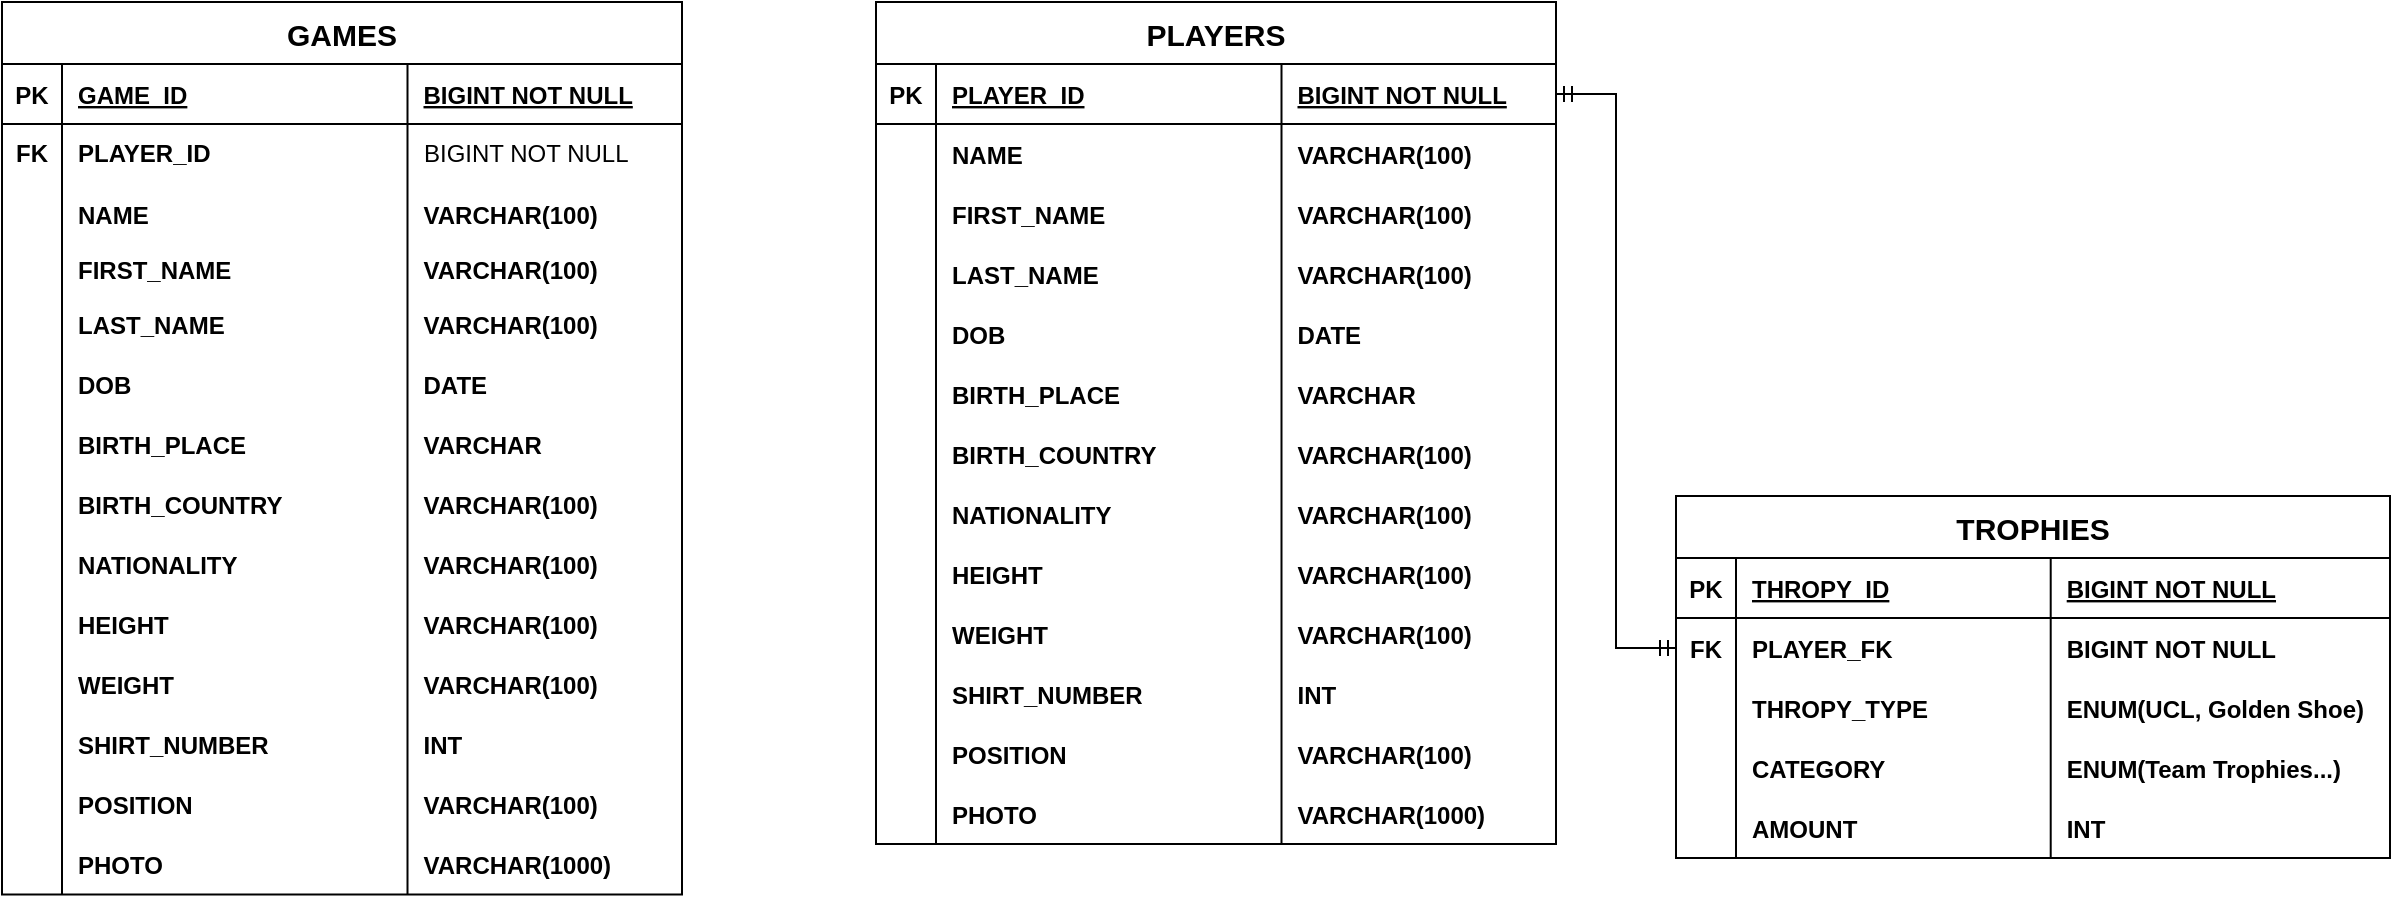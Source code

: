 <mxfile version="26.0.11">
  <diagram id="R2lEEEUBdFMjLlhIrx00" name="Page-1">
    <mxGraphModel dx="2300" dy="746" grid="0" gridSize="10" guides="1" tooltips="1" connect="1" arrows="1" fold="1" page="0" pageScale="1" pageWidth="850" pageHeight="1100" math="0" shadow="0" extFonts="Permanent Marker^https://fonts.googleapis.com/css?family=Permanent+Marker">
      <root>
        <mxCell id="0" />
        <mxCell id="1" parent="0" />
        <mxCell id="2I2bUdlYdio-tkIrYYzk-14" value="PLAYERS" style="shape=table;startSize=31;container=1;collapsible=1;childLayout=tableLayout;fixedRows=1;rowLines=0;fontStyle=1;align=center;resizeLast=1;fontSize=15;" parent="1" vertex="1">
          <mxGeometry x="-19" y="16" width="340" height="421" as="geometry" />
        </mxCell>
        <mxCell id="2I2bUdlYdio-tkIrYYzk-15" value="" style="shape=partialRectangle;collapsible=0;dropTarget=0;pointerEvents=0;fillColor=none;points=[[0,0.5],[1,0.5]];portConstraint=eastwest;top=0;left=0;right=0;bottom=1;" parent="2I2bUdlYdio-tkIrYYzk-14" vertex="1">
          <mxGeometry y="31" width="340" height="30" as="geometry" />
        </mxCell>
        <mxCell id="2I2bUdlYdio-tkIrYYzk-16" value="PK" style="shape=partialRectangle;overflow=hidden;connectable=0;fillColor=none;top=0;left=0;bottom=0;right=0;fontStyle=1;" parent="2I2bUdlYdio-tkIrYYzk-15" vertex="1">
          <mxGeometry width="30" height="30" as="geometry">
            <mxRectangle width="30" height="30" as="alternateBounds" />
          </mxGeometry>
        </mxCell>
        <mxCell id="2I2bUdlYdio-tkIrYYzk-17" value="PLAYER_ID" style="shape=partialRectangle;overflow=hidden;connectable=0;fillColor=none;top=0;left=0;bottom=0;right=0;align=left;spacingLeft=6;fontStyle=5;" parent="2I2bUdlYdio-tkIrYYzk-15" vertex="1">
          <mxGeometry x="30" width="172.75" height="30" as="geometry">
            <mxRectangle width="172.75" height="30" as="alternateBounds" />
          </mxGeometry>
        </mxCell>
        <mxCell id="2I2bUdlYdio-tkIrYYzk-18" value="BIGINT NOT NULL" style="shape=partialRectangle;overflow=hidden;connectable=0;fillColor=none;top=0;left=0;bottom=0;right=0;align=left;spacingLeft=6;fontStyle=5;" parent="2I2bUdlYdio-tkIrYYzk-15" vertex="1">
          <mxGeometry x="202.75" width="137.25" height="30" as="geometry">
            <mxRectangle width="137.25" height="30" as="alternateBounds" />
          </mxGeometry>
        </mxCell>
        <mxCell id="2I2bUdlYdio-tkIrYYzk-19" value="" style="shape=partialRectangle;collapsible=0;dropTarget=0;pointerEvents=0;fillColor=none;points=[[0,0.5],[1,0.5]];portConstraint=eastwest;top=0;left=0;right=0;bottom=0;" parent="2I2bUdlYdio-tkIrYYzk-14" vertex="1">
          <mxGeometry y="61" width="340" height="30" as="geometry" />
        </mxCell>
        <mxCell id="2I2bUdlYdio-tkIrYYzk-20" value="" style="shape=partialRectangle;overflow=hidden;connectable=0;fillColor=none;top=0;left=0;bottom=0;right=0;" parent="2I2bUdlYdio-tkIrYYzk-19" vertex="1">
          <mxGeometry width="30" height="30" as="geometry">
            <mxRectangle width="30" height="30" as="alternateBounds" />
          </mxGeometry>
        </mxCell>
        <mxCell id="2I2bUdlYdio-tkIrYYzk-21" value="NAME" style="shape=partialRectangle;overflow=hidden;connectable=0;fillColor=none;top=0;left=0;bottom=0;right=0;align=left;spacingLeft=6;fontStyle=1" parent="2I2bUdlYdio-tkIrYYzk-19" vertex="1">
          <mxGeometry x="30" width="172.75" height="30" as="geometry">
            <mxRectangle width="172.75" height="30" as="alternateBounds" />
          </mxGeometry>
        </mxCell>
        <mxCell id="2I2bUdlYdio-tkIrYYzk-22" value="VARCHAR(100)" style="shape=partialRectangle;overflow=hidden;connectable=0;fillColor=none;top=0;left=0;bottom=0;right=0;align=left;spacingLeft=6;fontStyle=1" parent="2I2bUdlYdio-tkIrYYzk-19" vertex="1">
          <mxGeometry x="202.75" width="137.25" height="30" as="geometry">
            <mxRectangle width="137.25" height="30" as="alternateBounds" />
          </mxGeometry>
        </mxCell>
        <mxCell id="2I2bUdlYdio-tkIrYYzk-23" value="" style="shape=partialRectangle;collapsible=0;dropTarget=0;pointerEvents=0;fillColor=none;points=[[0,0.5],[1,0.5]];portConstraint=eastwest;top=0;left=0;right=0;bottom=0;" parent="2I2bUdlYdio-tkIrYYzk-14" vertex="1">
          <mxGeometry y="91" width="340" height="30" as="geometry" />
        </mxCell>
        <mxCell id="2I2bUdlYdio-tkIrYYzk-24" value="" style="shape=partialRectangle;overflow=hidden;connectable=0;fillColor=none;top=0;left=0;bottom=0;right=0;" parent="2I2bUdlYdio-tkIrYYzk-23" vertex="1">
          <mxGeometry width="30" height="30" as="geometry">
            <mxRectangle width="30" height="30" as="alternateBounds" />
          </mxGeometry>
        </mxCell>
        <mxCell id="2I2bUdlYdio-tkIrYYzk-25" value="FIRST_NAME" style="shape=partialRectangle;overflow=hidden;connectable=0;fillColor=none;top=0;left=0;bottom=0;right=0;align=left;spacingLeft=6;fontStyle=1" parent="2I2bUdlYdio-tkIrYYzk-23" vertex="1">
          <mxGeometry x="30" width="172.75" height="30" as="geometry">
            <mxRectangle width="172.75" height="30" as="alternateBounds" />
          </mxGeometry>
        </mxCell>
        <mxCell id="2I2bUdlYdio-tkIrYYzk-26" value="VARCHAR(100)" style="shape=partialRectangle;overflow=hidden;connectable=0;fillColor=none;top=0;left=0;bottom=0;right=0;align=left;spacingLeft=6;fontStyle=1" parent="2I2bUdlYdio-tkIrYYzk-23" vertex="1">
          <mxGeometry x="202.75" width="137.25" height="30" as="geometry">
            <mxRectangle width="137.25" height="30" as="alternateBounds" />
          </mxGeometry>
        </mxCell>
        <mxCell id="2I2bUdlYdio-tkIrYYzk-27" style="shape=partialRectangle;collapsible=0;dropTarget=0;pointerEvents=0;fillColor=none;points=[[0,0.5],[1,0.5]];portConstraint=eastwest;top=0;left=0;right=0;bottom=0;" parent="2I2bUdlYdio-tkIrYYzk-14" vertex="1">
          <mxGeometry y="121" width="340" height="30" as="geometry" />
        </mxCell>
        <mxCell id="2I2bUdlYdio-tkIrYYzk-28" style="shape=partialRectangle;overflow=hidden;connectable=0;fillColor=none;top=0;left=0;bottom=0;right=0;" parent="2I2bUdlYdio-tkIrYYzk-27" vertex="1">
          <mxGeometry width="30" height="30" as="geometry">
            <mxRectangle width="30" height="30" as="alternateBounds" />
          </mxGeometry>
        </mxCell>
        <mxCell id="2I2bUdlYdio-tkIrYYzk-29" value="LAST_NAME" style="shape=partialRectangle;overflow=hidden;connectable=0;fillColor=none;top=0;left=0;bottom=0;right=0;align=left;spacingLeft=6;fontStyle=1" parent="2I2bUdlYdio-tkIrYYzk-27" vertex="1">
          <mxGeometry x="30" width="172.75" height="30" as="geometry">
            <mxRectangle width="172.75" height="30" as="alternateBounds" />
          </mxGeometry>
        </mxCell>
        <mxCell id="2I2bUdlYdio-tkIrYYzk-30" value="VARCHAR(100)" style="shape=partialRectangle;overflow=hidden;connectable=0;fillColor=none;top=0;left=0;bottom=0;right=0;align=left;spacingLeft=6;fontStyle=1" parent="2I2bUdlYdio-tkIrYYzk-27" vertex="1">
          <mxGeometry x="202.75" width="137.25" height="30" as="geometry">
            <mxRectangle width="137.25" height="30" as="alternateBounds" />
          </mxGeometry>
        </mxCell>
        <mxCell id="2I2bUdlYdio-tkIrYYzk-31" style="shape=partialRectangle;collapsible=0;dropTarget=0;pointerEvents=0;fillColor=none;points=[[0,0.5],[1,0.5]];portConstraint=eastwest;top=0;left=0;right=0;bottom=0;" parent="2I2bUdlYdio-tkIrYYzk-14" vertex="1">
          <mxGeometry y="151" width="340" height="30" as="geometry" />
        </mxCell>
        <mxCell id="2I2bUdlYdio-tkIrYYzk-32" style="shape=partialRectangle;overflow=hidden;connectable=0;fillColor=none;top=0;left=0;bottom=0;right=0;" parent="2I2bUdlYdio-tkIrYYzk-31" vertex="1">
          <mxGeometry width="30" height="30" as="geometry">
            <mxRectangle width="30" height="30" as="alternateBounds" />
          </mxGeometry>
        </mxCell>
        <mxCell id="2I2bUdlYdio-tkIrYYzk-33" value="DOB" style="shape=partialRectangle;overflow=hidden;connectable=0;fillColor=none;top=0;left=0;bottom=0;right=0;align=left;spacingLeft=6;fontStyle=1" parent="2I2bUdlYdio-tkIrYYzk-31" vertex="1">
          <mxGeometry x="30" width="172.75" height="30" as="geometry">
            <mxRectangle width="172.75" height="30" as="alternateBounds" />
          </mxGeometry>
        </mxCell>
        <mxCell id="2I2bUdlYdio-tkIrYYzk-34" value="DATE" style="shape=partialRectangle;overflow=hidden;connectable=0;fillColor=none;top=0;left=0;bottom=0;right=0;align=left;spacingLeft=6;fontStyle=1" parent="2I2bUdlYdio-tkIrYYzk-31" vertex="1">
          <mxGeometry x="202.75" width="137.25" height="30" as="geometry">
            <mxRectangle width="137.25" height="30" as="alternateBounds" />
          </mxGeometry>
        </mxCell>
        <mxCell id="2I2bUdlYdio-tkIrYYzk-35" style="shape=partialRectangle;collapsible=0;dropTarget=0;pointerEvents=0;fillColor=none;points=[[0,0.5],[1,0.5]];portConstraint=eastwest;top=0;left=0;right=0;bottom=0;" parent="2I2bUdlYdio-tkIrYYzk-14" vertex="1">
          <mxGeometry y="181" width="340" height="30" as="geometry" />
        </mxCell>
        <mxCell id="2I2bUdlYdio-tkIrYYzk-36" style="shape=partialRectangle;overflow=hidden;connectable=0;fillColor=none;top=0;left=0;bottom=0;right=0;" parent="2I2bUdlYdio-tkIrYYzk-35" vertex="1">
          <mxGeometry width="30" height="30" as="geometry">
            <mxRectangle width="30" height="30" as="alternateBounds" />
          </mxGeometry>
        </mxCell>
        <mxCell id="2I2bUdlYdio-tkIrYYzk-37" value="BIRTH_PLACE" style="shape=partialRectangle;overflow=hidden;connectable=0;fillColor=none;top=0;left=0;bottom=0;right=0;align=left;spacingLeft=6;fontStyle=1" parent="2I2bUdlYdio-tkIrYYzk-35" vertex="1">
          <mxGeometry x="30" width="172.75" height="30" as="geometry">
            <mxRectangle width="172.75" height="30" as="alternateBounds" />
          </mxGeometry>
        </mxCell>
        <mxCell id="2I2bUdlYdio-tkIrYYzk-38" value="VARCHAR" style="shape=partialRectangle;overflow=hidden;connectable=0;fillColor=none;top=0;left=0;bottom=0;right=0;align=left;spacingLeft=6;fontStyle=1" parent="2I2bUdlYdio-tkIrYYzk-35" vertex="1">
          <mxGeometry x="202.75" width="137.25" height="30" as="geometry">
            <mxRectangle width="137.25" height="30" as="alternateBounds" />
          </mxGeometry>
        </mxCell>
        <mxCell id="2I2bUdlYdio-tkIrYYzk-39" style="shape=partialRectangle;collapsible=0;dropTarget=0;pointerEvents=0;fillColor=none;points=[[0,0.5],[1,0.5]];portConstraint=eastwest;top=0;left=0;right=0;bottom=0;" parent="2I2bUdlYdio-tkIrYYzk-14" vertex="1">
          <mxGeometry y="211" width="340" height="30" as="geometry" />
        </mxCell>
        <mxCell id="2I2bUdlYdio-tkIrYYzk-40" style="shape=partialRectangle;overflow=hidden;connectable=0;fillColor=none;top=0;left=0;bottom=0;right=0;" parent="2I2bUdlYdio-tkIrYYzk-39" vertex="1">
          <mxGeometry width="30" height="30" as="geometry">
            <mxRectangle width="30" height="30" as="alternateBounds" />
          </mxGeometry>
        </mxCell>
        <mxCell id="2I2bUdlYdio-tkIrYYzk-41" value="BIRTH_COUNTRY" style="shape=partialRectangle;overflow=hidden;connectable=0;fillColor=none;top=0;left=0;bottom=0;right=0;align=left;spacingLeft=6;fontStyle=1" parent="2I2bUdlYdio-tkIrYYzk-39" vertex="1">
          <mxGeometry x="30" width="172.75" height="30" as="geometry">
            <mxRectangle width="172.75" height="30" as="alternateBounds" />
          </mxGeometry>
        </mxCell>
        <mxCell id="2I2bUdlYdio-tkIrYYzk-42" value="VARCHAR(100)" style="shape=partialRectangle;overflow=hidden;connectable=0;fillColor=none;top=0;left=0;bottom=0;right=0;align=left;spacingLeft=6;fontStyle=1" parent="2I2bUdlYdio-tkIrYYzk-39" vertex="1">
          <mxGeometry x="202.75" width="137.25" height="30" as="geometry">
            <mxRectangle width="137.25" height="30" as="alternateBounds" />
          </mxGeometry>
        </mxCell>
        <mxCell id="2I2bUdlYdio-tkIrYYzk-43" style="shape=partialRectangle;collapsible=0;dropTarget=0;pointerEvents=0;fillColor=none;points=[[0,0.5],[1,0.5]];portConstraint=eastwest;top=0;left=0;right=0;bottom=0;" parent="2I2bUdlYdio-tkIrYYzk-14" vertex="1">
          <mxGeometry y="241" width="340" height="30" as="geometry" />
        </mxCell>
        <mxCell id="2I2bUdlYdio-tkIrYYzk-44" style="shape=partialRectangle;overflow=hidden;connectable=0;fillColor=none;top=0;left=0;bottom=0;right=0;" parent="2I2bUdlYdio-tkIrYYzk-43" vertex="1">
          <mxGeometry width="30" height="30" as="geometry">
            <mxRectangle width="30" height="30" as="alternateBounds" />
          </mxGeometry>
        </mxCell>
        <mxCell id="2I2bUdlYdio-tkIrYYzk-45" value="NATIONALITY" style="shape=partialRectangle;overflow=hidden;connectable=0;fillColor=none;top=0;left=0;bottom=0;right=0;align=left;spacingLeft=6;fontStyle=1" parent="2I2bUdlYdio-tkIrYYzk-43" vertex="1">
          <mxGeometry x="30" width="172.75" height="30" as="geometry">
            <mxRectangle width="172.75" height="30" as="alternateBounds" />
          </mxGeometry>
        </mxCell>
        <mxCell id="2I2bUdlYdio-tkIrYYzk-46" value="VARCHAR(100)" style="shape=partialRectangle;overflow=hidden;connectable=0;fillColor=none;top=0;left=0;bottom=0;right=0;align=left;spacingLeft=6;fontStyle=1" parent="2I2bUdlYdio-tkIrYYzk-43" vertex="1">
          <mxGeometry x="202.75" width="137.25" height="30" as="geometry">
            <mxRectangle width="137.25" height="30" as="alternateBounds" />
          </mxGeometry>
        </mxCell>
        <mxCell id="2I2bUdlYdio-tkIrYYzk-88" value="" style="shape=tableRow;horizontal=0;startSize=0;swimlaneHead=0;swimlaneBody=0;fillColor=none;collapsible=0;dropTarget=0;points=[[0,0.5],[1,0.5]];portConstraint=eastwest;top=0;left=0;right=0;bottom=0;" parent="2I2bUdlYdio-tkIrYYzk-14" vertex="1">
          <mxGeometry y="271" width="340" height="30" as="geometry" />
        </mxCell>
        <mxCell id="2I2bUdlYdio-tkIrYYzk-89" value="" style="shape=partialRectangle;connectable=0;fillColor=none;top=0;left=0;bottom=0;right=0;editable=1;overflow=hidden;" parent="2I2bUdlYdio-tkIrYYzk-88" vertex="1">
          <mxGeometry width="30" height="30" as="geometry">
            <mxRectangle width="30" height="30" as="alternateBounds" />
          </mxGeometry>
        </mxCell>
        <mxCell id="2I2bUdlYdio-tkIrYYzk-90" value="HEIGHT" style="shape=partialRectangle;connectable=0;fillColor=none;top=0;left=0;bottom=0;right=0;align=left;spacingLeft=6;overflow=hidden;fontStyle=1" parent="2I2bUdlYdio-tkIrYYzk-88" vertex="1">
          <mxGeometry x="30" width="172.75" height="30" as="geometry">
            <mxRectangle width="172.75" height="30" as="alternateBounds" />
          </mxGeometry>
        </mxCell>
        <mxCell id="2I2bUdlYdio-tkIrYYzk-91" value="VARCHAR(100)" style="shape=partialRectangle;connectable=0;fillColor=none;top=0;left=0;bottom=0;right=0;align=left;spacingLeft=6;overflow=hidden;fontStyle=1" parent="2I2bUdlYdio-tkIrYYzk-88" vertex="1">
          <mxGeometry x="202.75" width="137.25" height="30" as="geometry">
            <mxRectangle width="137.25" height="30" as="alternateBounds" />
          </mxGeometry>
        </mxCell>
        <mxCell id="2I2bUdlYdio-tkIrYYzk-100" value="" style="shape=tableRow;horizontal=0;startSize=0;swimlaneHead=0;swimlaneBody=0;fillColor=none;collapsible=0;dropTarget=0;points=[[0,0.5],[1,0.5]];portConstraint=eastwest;top=0;left=0;right=0;bottom=0;" parent="2I2bUdlYdio-tkIrYYzk-14" vertex="1">
          <mxGeometry y="301" width="340" height="30" as="geometry" />
        </mxCell>
        <mxCell id="2I2bUdlYdio-tkIrYYzk-101" value="" style="shape=partialRectangle;connectable=0;fillColor=none;top=0;left=0;bottom=0;right=0;editable=1;overflow=hidden;" parent="2I2bUdlYdio-tkIrYYzk-100" vertex="1">
          <mxGeometry width="30" height="30" as="geometry">
            <mxRectangle width="30" height="30" as="alternateBounds" />
          </mxGeometry>
        </mxCell>
        <mxCell id="2I2bUdlYdio-tkIrYYzk-102" value="WEIGHT" style="shape=partialRectangle;connectable=0;fillColor=none;top=0;left=0;bottom=0;right=0;align=left;spacingLeft=6;overflow=hidden;fontStyle=1" parent="2I2bUdlYdio-tkIrYYzk-100" vertex="1">
          <mxGeometry x="30" width="172.75" height="30" as="geometry">
            <mxRectangle width="172.75" height="30" as="alternateBounds" />
          </mxGeometry>
        </mxCell>
        <mxCell id="2I2bUdlYdio-tkIrYYzk-103" value="VARCHAR(100)" style="shape=partialRectangle;connectable=0;fillColor=none;top=0;left=0;bottom=0;right=0;align=left;spacingLeft=6;overflow=hidden;fontStyle=1" parent="2I2bUdlYdio-tkIrYYzk-100" vertex="1">
          <mxGeometry x="202.75" width="137.25" height="30" as="geometry">
            <mxRectangle width="137.25" height="30" as="alternateBounds" />
          </mxGeometry>
        </mxCell>
        <mxCell id="2I2bUdlYdio-tkIrYYzk-96" value="" style="shape=tableRow;horizontal=0;startSize=0;swimlaneHead=0;swimlaneBody=0;fillColor=none;collapsible=0;dropTarget=0;points=[[0,0.5],[1,0.5]];portConstraint=eastwest;top=0;left=0;right=0;bottom=0;" parent="2I2bUdlYdio-tkIrYYzk-14" vertex="1">
          <mxGeometry y="331" width="340" height="30" as="geometry" />
        </mxCell>
        <mxCell id="2I2bUdlYdio-tkIrYYzk-97" value="" style="shape=partialRectangle;connectable=0;fillColor=none;top=0;left=0;bottom=0;right=0;editable=1;overflow=hidden;" parent="2I2bUdlYdio-tkIrYYzk-96" vertex="1">
          <mxGeometry width="30" height="30" as="geometry">
            <mxRectangle width="30" height="30" as="alternateBounds" />
          </mxGeometry>
        </mxCell>
        <mxCell id="2I2bUdlYdio-tkIrYYzk-98" value="SHIRT_NUMBER" style="shape=partialRectangle;connectable=0;fillColor=none;top=0;left=0;bottom=0;right=0;align=left;spacingLeft=6;overflow=hidden;fontStyle=1" parent="2I2bUdlYdio-tkIrYYzk-96" vertex="1">
          <mxGeometry x="30" width="172.75" height="30" as="geometry">
            <mxRectangle width="172.75" height="30" as="alternateBounds" />
          </mxGeometry>
        </mxCell>
        <mxCell id="2I2bUdlYdio-tkIrYYzk-99" value="INT" style="shape=partialRectangle;connectable=0;fillColor=none;top=0;left=0;bottom=0;right=0;align=left;spacingLeft=6;overflow=hidden;fontStyle=1" parent="2I2bUdlYdio-tkIrYYzk-96" vertex="1">
          <mxGeometry x="202.75" width="137.25" height="30" as="geometry">
            <mxRectangle width="137.25" height="30" as="alternateBounds" />
          </mxGeometry>
        </mxCell>
        <mxCell id="2I2bUdlYdio-tkIrYYzk-104" value="" style="shape=tableRow;horizontal=0;startSize=0;swimlaneHead=0;swimlaneBody=0;fillColor=none;collapsible=0;dropTarget=0;points=[[0,0.5],[1,0.5]];portConstraint=eastwest;top=0;left=0;right=0;bottom=0;" parent="2I2bUdlYdio-tkIrYYzk-14" vertex="1">
          <mxGeometry y="361" width="340" height="30" as="geometry" />
        </mxCell>
        <mxCell id="2I2bUdlYdio-tkIrYYzk-105" value="" style="shape=partialRectangle;connectable=0;fillColor=none;top=0;left=0;bottom=0;right=0;editable=1;overflow=hidden;" parent="2I2bUdlYdio-tkIrYYzk-104" vertex="1">
          <mxGeometry width="30" height="30" as="geometry">
            <mxRectangle width="30" height="30" as="alternateBounds" />
          </mxGeometry>
        </mxCell>
        <mxCell id="2I2bUdlYdio-tkIrYYzk-106" value="POSITION" style="shape=partialRectangle;connectable=0;fillColor=none;top=0;left=0;bottom=0;right=0;align=left;spacingLeft=6;overflow=hidden;fontStyle=1" parent="2I2bUdlYdio-tkIrYYzk-104" vertex="1">
          <mxGeometry x="30" width="172.75" height="30" as="geometry">
            <mxRectangle width="172.75" height="30" as="alternateBounds" />
          </mxGeometry>
        </mxCell>
        <mxCell id="2I2bUdlYdio-tkIrYYzk-107" value="VARCHAR(100)" style="shape=partialRectangle;connectable=0;fillColor=none;top=0;left=0;bottom=0;right=0;align=left;spacingLeft=6;overflow=hidden;fontStyle=1" parent="2I2bUdlYdio-tkIrYYzk-104" vertex="1">
          <mxGeometry x="202.75" width="137.25" height="30" as="geometry">
            <mxRectangle width="137.25" height="30" as="alternateBounds" />
          </mxGeometry>
        </mxCell>
        <mxCell id="2I2bUdlYdio-tkIrYYzk-108" value="" style="shape=tableRow;horizontal=0;startSize=0;swimlaneHead=0;swimlaneBody=0;fillColor=none;collapsible=0;dropTarget=0;points=[[0,0.5],[1,0.5]];portConstraint=eastwest;top=0;left=0;right=0;bottom=0;" parent="2I2bUdlYdio-tkIrYYzk-14" vertex="1">
          <mxGeometry y="391" width="340" height="30" as="geometry" />
        </mxCell>
        <mxCell id="2I2bUdlYdio-tkIrYYzk-109" value="" style="shape=partialRectangle;connectable=0;fillColor=none;top=0;left=0;bottom=0;right=0;editable=1;overflow=hidden;" parent="2I2bUdlYdio-tkIrYYzk-108" vertex="1">
          <mxGeometry width="30" height="30" as="geometry">
            <mxRectangle width="30" height="30" as="alternateBounds" />
          </mxGeometry>
        </mxCell>
        <mxCell id="2I2bUdlYdio-tkIrYYzk-110" value="PHOTO" style="shape=partialRectangle;connectable=0;fillColor=none;top=0;left=0;bottom=0;right=0;align=left;spacingLeft=6;overflow=hidden;fontStyle=1" parent="2I2bUdlYdio-tkIrYYzk-108" vertex="1">
          <mxGeometry x="30" width="172.75" height="30" as="geometry">
            <mxRectangle width="172.75" height="30" as="alternateBounds" />
          </mxGeometry>
        </mxCell>
        <mxCell id="2I2bUdlYdio-tkIrYYzk-111" value="VARCHAR(1000)" style="shape=partialRectangle;connectable=0;fillColor=none;top=0;left=0;bottom=0;right=0;align=left;spacingLeft=6;overflow=hidden;fontStyle=1" parent="2I2bUdlYdio-tkIrYYzk-108" vertex="1">
          <mxGeometry x="202.75" width="137.25" height="30" as="geometry">
            <mxRectangle width="137.25" height="30" as="alternateBounds" />
          </mxGeometry>
        </mxCell>
        <mxCell id="QhNW857AA02U_q5a9M9k-1" value="TROPHIES" style="shape=table;startSize=31;container=1;collapsible=1;childLayout=tableLayout;fixedRows=1;rowLines=0;fontStyle=1;align=center;resizeLast=1;fontSize=15;" parent="1" vertex="1">
          <mxGeometry x="381" y="263" width="357" height="181" as="geometry" />
        </mxCell>
        <mxCell id="QhNW857AA02U_q5a9M9k-2" value="" style="shape=partialRectangle;collapsible=0;dropTarget=0;pointerEvents=0;fillColor=none;points=[[0,0.5],[1,0.5]];portConstraint=eastwest;top=0;left=0;right=0;bottom=1;" parent="QhNW857AA02U_q5a9M9k-1" vertex="1">
          <mxGeometry y="31" width="357" height="30" as="geometry" />
        </mxCell>
        <mxCell id="QhNW857AA02U_q5a9M9k-3" value="PK" style="shape=partialRectangle;overflow=hidden;connectable=0;fillColor=none;top=0;left=0;bottom=0;right=0;fontStyle=1;" parent="QhNW857AA02U_q5a9M9k-2" vertex="1">
          <mxGeometry width="30" height="30" as="geometry">
            <mxRectangle width="30" height="30" as="alternateBounds" />
          </mxGeometry>
        </mxCell>
        <mxCell id="QhNW857AA02U_q5a9M9k-4" value="THROPY_ID" style="shape=partialRectangle;overflow=hidden;connectable=0;fillColor=none;top=0;left=0;bottom=0;right=0;align=left;spacingLeft=6;fontStyle=5;" parent="QhNW857AA02U_q5a9M9k-2" vertex="1">
          <mxGeometry x="30" width="157.357" height="30" as="geometry">
            <mxRectangle width="157.357" height="30" as="alternateBounds" />
          </mxGeometry>
        </mxCell>
        <mxCell id="QhNW857AA02U_q5a9M9k-5" value="BIGINT NOT NULL" style="shape=partialRectangle;overflow=hidden;connectable=0;fillColor=none;top=0;left=0;bottom=0;right=0;align=left;spacingLeft=6;fontStyle=5;" parent="QhNW857AA02U_q5a9M9k-2" vertex="1">
          <mxGeometry x="187.357" width="169.643" height="30" as="geometry">
            <mxRectangle width="169.643" height="30" as="alternateBounds" />
          </mxGeometry>
        </mxCell>
        <mxCell id="QhNW857AA02U_q5a9M9k-6" value="" style="shape=partialRectangle;collapsible=0;dropTarget=0;pointerEvents=0;fillColor=none;points=[[0,0.5],[1,0.5]];portConstraint=eastwest;top=0;left=0;right=0;bottom=0;" parent="QhNW857AA02U_q5a9M9k-1" vertex="1">
          <mxGeometry y="61" width="357" height="30" as="geometry" />
        </mxCell>
        <mxCell id="QhNW857AA02U_q5a9M9k-7" value="FK" style="shape=partialRectangle;overflow=hidden;connectable=0;fillColor=none;top=0;left=0;bottom=0;right=0;fontStyle=1" parent="QhNW857AA02U_q5a9M9k-6" vertex="1">
          <mxGeometry width="30" height="30" as="geometry">
            <mxRectangle width="30" height="30" as="alternateBounds" />
          </mxGeometry>
        </mxCell>
        <mxCell id="QhNW857AA02U_q5a9M9k-8" value="PLAYER_FK" style="shape=partialRectangle;overflow=hidden;connectable=0;fillColor=none;top=0;left=0;bottom=0;right=0;align=left;spacingLeft=6;fontStyle=1" parent="QhNW857AA02U_q5a9M9k-6" vertex="1">
          <mxGeometry x="30" width="157.357" height="30" as="geometry">
            <mxRectangle width="157.357" height="30" as="alternateBounds" />
          </mxGeometry>
        </mxCell>
        <mxCell id="QhNW857AA02U_q5a9M9k-9" value="BIGINT NOT NULL" style="shape=partialRectangle;overflow=hidden;connectable=0;fillColor=none;top=0;left=0;bottom=0;right=0;align=left;spacingLeft=6;fontStyle=1" parent="QhNW857AA02U_q5a9M9k-6" vertex="1">
          <mxGeometry x="187.357" width="169.643" height="30" as="geometry">
            <mxRectangle width="169.643" height="30" as="alternateBounds" />
          </mxGeometry>
        </mxCell>
        <mxCell id="QhNW857AA02U_q5a9M9k-10" value="" style="shape=partialRectangle;collapsible=0;dropTarget=0;pointerEvents=0;fillColor=none;points=[[0,0.5],[1,0.5]];portConstraint=eastwest;top=0;left=0;right=0;bottom=0;" parent="QhNW857AA02U_q5a9M9k-1" vertex="1">
          <mxGeometry y="91" width="357" height="30" as="geometry" />
        </mxCell>
        <mxCell id="QhNW857AA02U_q5a9M9k-11" value="" style="shape=partialRectangle;overflow=hidden;connectable=0;fillColor=none;top=0;left=0;bottom=0;right=0;" parent="QhNW857AA02U_q5a9M9k-10" vertex="1">
          <mxGeometry width="30" height="30" as="geometry">
            <mxRectangle width="30" height="30" as="alternateBounds" />
          </mxGeometry>
        </mxCell>
        <mxCell id="QhNW857AA02U_q5a9M9k-12" value="THROPY_TYPE" style="shape=partialRectangle;overflow=hidden;connectable=0;fillColor=none;top=0;left=0;bottom=0;right=0;align=left;spacingLeft=6;fontStyle=1" parent="QhNW857AA02U_q5a9M9k-10" vertex="1">
          <mxGeometry x="30" width="157.357" height="30" as="geometry">
            <mxRectangle width="157.357" height="30" as="alternateBounds" />
          </mxGeometry>
        </mxCell>
        <mxCell id="QhNW857AA02U_q5a9M9k-13" value="ENUM(UCL, Golden Shoe)" style="shape=partialRectangle;overflow=hidden;connectable=0;fillColor=none;top=0;left=0;bottom=0;right=0;align=left;spacingLeft=6;fontStyle=1" parent="QhNW857AA02U_q5a9M9k-10" vertex="1">
          <mxGeometry x="187.357" width="169.643" height="30" as="geometry">
            <mxRectangle width="169.643" height="30" as="alternateBounds" />
          </mxGeometry>
        </mxCell>
        <mxCell id="QhNW857AA02U_q5a9M9k-14" style="shape=partialRectangle;collapsible=0;dropTarget=0;pointerEvents=0;fillColor=none;points=[[0,0.5],[1,0.5]];portConstraint=eastwest;top=0;left=0;right=0;bottom=0;" parent="QhNW857AA02U_q5a9M9k-1" vertex="1">
          <mxGeometry y="121" width="357" height="30" as="geometry" />
        </mxCell>
        <mxCell id="QhNW857AA02U_q5a9M9k-15" style="shape=partialRectangle;overflow=hidden;connectable=0;fillColor=none;top=0;left=0;bottom=0;right=0;" parent="QhNW857AA02U_q5a9M9k-14" vertex="1">
          <mxGeometry width="30" height="30" as="geometry">
            <mxRectangle width="30" height="30" as="alternateBounds" />
          </mxGeometry>
        </mxCell>
        <mxCell id="QhNW857AA02U_q5a9M9k-16" value="CATEGORY" style="shape=partialRectangle;overflow=hidden;connectable=0;fillColor=none;top=0;left=0;bottom=0;right=0;align=left;spacingLeft=6;fontStyle=1" parent="QhNW857AA02U_q5a9M9k-14" vertex="1">
          <mxGeometry x="30" width="157.357" height="30" as="geometry">
            <mxRectangle width="157.357" height="30" as="alternateBounds" />
          </mxGeometry>
        </mxCell>
        <mxCell id="QhNW857AA02U_q5a9M9k-17" value="ENUM(Team Trophies...)" style="shape=partialRectangle;overflow=hidden;connectable=0;fillColor=none;top=0;left=0;bottom=0;right=0;align=left;spacingLeft=6;fontStyle=1" parent="QhNW857AA02U_q5a9M9k-14" vertex="1">
          <mxGeometry x="187.357" width="169.643" height="30" as="geometry">
            <mxRectangle width="169.643" height="30" as="alternateBounds" />
          </mxGeometry>
        </mxCell>
        <mxCell id="QhNW857AA02U_q5a9M9k-120" value="" style="shape=tableRow;horizontal=0;startSize=0;swimlaneHead=0;swimlaneBody=0;fillColor=none;collapsible=0;dropTarget=0;points=[[0,0.5],[1,0.5]];portConstraint=eastwest;top=0;left=0;right=0;bottom=0;" parent="QhNW857AA02U_q5a9M9k-1" vertex="1">
          <mxGeometry y="151" width="357" height="30" as="geometry" />
        </mxCell>
        <mxCell id="QhNW857AA02U_q5a9M9k-121" value="" style="shape=partialRectangle;connectable=0;fillColor=none;top=0;left=0;bottom=0;right=0;editable=1;overflow=hidden;" parent="QhNW857AA02U_q5a9M9k-120" vertex="1">
          <mxGeometry width="30" height="30" as="geometry">
            <mxRectangle width="30" height="30" as="alternateBounds" />
          </mxGeometry>
        </mxCell>
        <mxCell id="QhNW857AA02U_q5a9M9k-122" value="AMOUNT" style="shape=partialRectangle;connectable=0;fillColor=none;top=0;left=0;bottom=0;right=0;align=left;spacingLeft=6;overflow=hidden;fontStyle=1" parent="QhNW857AA02U_q5a9M9k-120" vertex="1">
          <mxGeometry x="30" width="157.357" height="30" as="geometry">
            <mxRectangle width="157.357" height="30" as="alternateBounds" />
          </mxGeometry>
        </mxCell>
        <mxCell id="QhNW857AA02U_q5a9M9k-123" value="INT" style="shape=partialRectangle;connectable=0;fillColor=none;top=0;left=0;bottom=0;right=0;align=left;spacingLeft=6;overflow=hidden;fontStyle=1" parent="QhNW857AA02U_q5a9M9k-120" vertex="1">
          <mxGeometry x="187.357" width="169.643" height="30" as="geometry">
            <mxRectangle width="169.643" height="30" as="alternateBounds" />
          </mxGeometry>
        </mxCell>
        <mxCell id="QhNW857AA02U_q5a9M9k-34" value="" style="edgeStyle=entityRelationEdgeStyle;fontSize=12;html=1;endArrow=ERmandOne;startArrow=ERmandOne;rounded=0;" parent="1" source="2I2bUdlYdio-tkIrYYzk-15" target="QhNW857AA02U_q5a9M9k-6" edge="1">
          <mxGeometry width="100" height="100" relative="1" as="geometry">
            <mxPoint x="331" y="110" as="sourcePoint" />
            <mxPoint x="399" y="140" as="targetPoint" />
          </mxGeometry>
        </mxCell>
        <mxCell id="P-DxP0vuZ-2jfbjQJ7rg-1" value="GAMES" style="shape=table;startSize=31;container=1;collapsible=1;childLayout=tableLayout;fixedRows=1;rowLines=0;fontStyle=1;align=center;resizeLast=1;fontSize=15;" vertex="1" parent="1">
          <mxGeometry x="-456" y="16" width="340" height="446.214" as="geometry" />
        </mxCell>
        <mxCell id="P-DxP0vuZ-2jfbjQJ7rg-2" value="" style="shape=partialRectangle;collapsible=0;dropTarget=0;pointerEvents=0;fillColor=none;points=[[0,0.5],[1,0.5]];portConstraint=eastwest;top=0;left=0;right=0;bottom=1;" vertex="1" parent="P-DxP0vuZ-2jfbjQJ7rg-1">
          <mxGeometry y="31" width="340" height="30" as="geometry" />
        </mxCell>
        <mxCell id="P-DxP0vuZ-2jfbjQJ7rg-3" value="PK" style="shape=partialRectangle;overflow=hidden;connectable=0;fillColor=none;top=0;left=0;bottom=0;right=0;fontStyle=1;" vertex="1" parent="P-DxP0vuZ-2jfbjQJ7rg-2">
          <mxGeometry width="30" height="30" as="geometry">
            <mxRectangle width="30" height="30" as="alternateBounds" />
          </mxGeometry>
        </mxCell>
        <mxCell id="P-DxP0vuZ-2jfbjQJ7rg-4" value="GAME_ID" style="shape=partialRectangle;overflow=hidden;connectable=0;fillColor=none;top=0;left=0;bottom=0;right=0;align=left;spacingLeft=6;fontStyle=5;" vertex="1" parent="P-DxP0vuZ-2jfbjQJ7rg-2">
          <mxGeometry x="30" width="172.75" height="30" as="geometry">
            <mxRectangle width="172.75" height="30" as="alternateBounds" />
          </mxGeometry>
        </mxCell>
        <mxCell id="P-DxP0vuZ-2jfbjQJ7rg-5" value="BIGINT NOT NULL" style="shape=partialRectangle;overflow=hidden;connectable=0;fillColor=none;top=0;left=0;bottom=0;right=0;align=left;spacingLeft=6;fontStyle=5;" vertex="1" parent="P-DxP0vuZ-2jfbjQJ7rg-2">
          <mxGeometry x="202.75" width="137.25" height="30" as="geometry">
            <mxRectangle width="137.25" height="30" as="alternateBounds" />
          </mxGeometry>
        </mxCell>
        <mxCell id="P-DxP0vuZ-2jfbjQJ7rg-54" value="" style="shape=tableRow;horizontal=0;startSize=0;swimlaneHead=0;swimlaneBody=0;fillColor=none;collapsible=0;dropTarget=0;points=[[0,0.5],[1,0.5]];portConstraint=eastwest;top=0;left=0;right=0;bottom=0;" vertex="1" parent="P-DxP0vuZ-2jfbjQJ7rg-1">
          <mxGeometry y="61" width="340" height="30" as="geometry" />
        </mxCell>
        <mxCell id="P-DxP0vuZ-2jfbjQJ7rg-55" value="&lt;b&gt;FK&lt;/b&gt;" style="shape=partialRectangle;connectable=0;fillColor=none;top=0;left=0;bottom=0;right=0;fontStyle=0;overflow=hidden;whiteSpace=wrap;html=1;" vertex="1" parent="P-DxP0vuZ-2jfbjQJ7rg-54">
          <mxGeometry width="30" height="30" as="geometry">
            <mxRectangle width="30" height="30" as="alternateBounds" />
          </mxGeometry>
        </mxCell>
        <mxCell id="P-DxP0vuZ-2jfbjQJ7rg-56" value="&lt;b&gt;PLAYER_ID&lt;/b&gt;" style="shape=partialRectangle;connectable=0;fillColor=none;top=0;left=0;bottom=0;right=0;align=left;spacingLeft=6;fontStyle=0;overflow=hidden;whiteSpace=wrap;html=1;" vertex="1" parent="P-DxP0vuZ-2jfbjQJ7rg-54">
          <mxGeometry x="30" width="172.75" height="30" as="geometry">
            <mxRectangle width="172.75" height="30" as="alternateBounds" />
          </mxGeometry>
        </mxCell>
        <mxCell id="P-DxP0vuZ-2jfbjQJ7rg-57" value="BIGINT NOT NULL" style="shape=partialRectangle;connectable=0;fillColor=none;top=0;left=0;bottom=0;right=0;align=left;spacingLeft=6;fontStyle=0;overflow=hidden;whiteSpace=wrap;html=1;" vertex="1" parent="P-DxP0vuZ-2jfbjQJ7rg-54">
          <mxGeometry x="202.75" width="137.25" height="30" as="geometry">
            <mxRectangle width="137.25" height="30" as="alternateBounds" />
          </mxGeometry>
        </mxCell>
        <mxCell id="P-DxP0vuZ-2jfbjQJ7rg-6" value="" style="shape=partialRectangle;collapsible=0;dropTarget=0;pointerEvents=0;fillColor=none;points=[[0,0.5],[1,0.5]];portConstraint=eastwest;top=0;left=0;right=0;bottom=0;" vertex="1" parent="P-DxP0vuZ-2jfbjQJ7rg-1">
          <mxGeometry y="91" width="340" height="30" as="geometry" />
        </mxCell>
        <mxCell id="P-DxP0vuZ-2jfbjQJ7rg-7" value="" style="shape=partialRectangle;overflow=hidden;connectable=0;fillColor=none;top=0;left=0;bottom=0;right=0;" vertex="1" parent="P-DxP0vuZ-2jfbjQJ7rg-6">
          <mxGeometry width="30" height="30" as="geometry">
            <mxRectangle width="30" height="30" as="alternateBounds" />
          </mxGeometry>
        </mxCell>
        <mxCell id="P-DxP0vuZ-2jfbjQJ7rg-8" value="NAME" style="shape=partialRectangle;overflow=hidden;connectable=0;fillColor=none;top=0;left=0;bottom=0;right=0;align=left;spacingLeft=6;fontStyle=1" vertex="1" parent="P-DxP0vuZ-2jfbjQJ7rg-6">
          <mxGeometry x="30" width="172.75" height="30" as="geometry">
            <mxRectangle width="172.75" height="30" as="alternateBounds" />
          </mxGeometry>
        </mxCell>
        <mxCell id="P-DxP0vuZ-2jfbjQJ7rg-9" value="VARCHAR(100)" style="shape=partialRectangle;overflow=hidden;connectable=0;fillColor=none;top=0;left=0;bottom=0;right=0;align=left;spacingLeft=6;fontStyle=1" vertex="1" parent="P-DxP0vuZ-2jfbjQJ7rg-6">
          <mxGeometry x="202.75" width="137.25" height="30" as="geometry">
            <mxRectangle width="137.25" height="30" as="alternateBounds" />
          </mxGeometry>
        </mxCell>
        <mxCell id="P-DxP0vuZ-2jfbjQJ7rg-10" value="" style="shape=partialRectangle;collapsible=0;dropTarget=0;pointerEvents=0;fillColor=none;points=[[0,0.5],[1,0.5]];portConstraint=eastwest;top=0;left=0;right=0;bottom=0;" vertex="1" parent="P-DxP0vuZ-2jfbjQJ7rg-1">
          <mxGeometry y="121" width="340" height="25" as="geometry" />
        </mxCell>
        <mxCell id="P-DxP0vuZ-2jfbjQJ7rg-11" value="" style="shape=partialRectangle;overflow=hidden;connectable=0;fillColor=none;top=0;left=0;bottom=0;right=0;" vertex="1" parent="P-DxP0vuZ-2jfbjQJ7rg-10">
          <mxGeometry width="30" height="25" as="geometry">
            <mxRectangle width="30" height="25" as="alternateBounds" />
          </mxGeometry>
        </mxCell>
        <mxCell id="P-DxP0vuZ-2jfbjQJ7rg-12" value="FIRST_NAME" style="shape=partialRectangle;overflow=hidden;connectable=0;fillColor=none;top=0;left=0;bottom=0;right=0;align=left;spacingLeft=6;fontStyle=1" vertex="1" parent="P-DxP0vuZ-2jfbjQJ7rg-10">
          <mxGeometry x="30" width="172.75" height="25" as="geometry">
            <mxRectangle width="172.75" height="25" as="alternateBounds" />
          </mxGeometry>
        </mxCell>
        <mxCell id="P-DxP0vuZ-2jfbjQJ7rg-13" value="VARCHAR(100)" style="shape=partialRectangle;overflow=hidden;connectable=0;fillColor=none;top=0;left=0;bottom=0;right=0;align=left;spacingLeft=6;fontStyle=1" vertex="1" parent="P-DxP0vuZ-2jfbjQJ7rg-10">
          <mxGeometry x="202.75" width="137.25" height="25" as="geometry">
            <mxRectangle width="137.25" height="25" as="alternateBounds" />
          </mxGeometry>
        </mxCell>
        <mxCell id="P-DxP0vuZ-2jfbjQJ7rg-14" style="shape=partialRectangle;collapsible=0;dropTarget=0;pointerEvents=0;fillColor=none;points=[[0,0.5],[1,0.5]];portConstraint=eastwest;top=0;left=0;right=0;bottom=0;" vertex="1" parent="P-DxP0vuZ-2jfbjQJ7rg-1">
          <mxGeometry y="146" width="340" height="30" as="geometry" />
        </mxCell>
        <mxCell id="P-DxP0vuZ-2jfbjQJ7rg-15" style="shape=partialRectangle;overflow=hidden;connectable=0;fillColor=none;top=0;left=0;bottom=0;right=0;" vertex="1" parent="P-DxP0vuZ-2jfbjQJ7rg-14">
          <mxGeometry width="30" height="30" as="geometry">
            <mxRectangle width="30" height="30" as="alternateBounds" />
          </mxGeometry>
        </mxCell>
        <mxCell id="P-DxP0vuZ-2jfbjQJ7rg-16" value="LAST_NAME" style="shape=partialRectangle;overflow=hidden;connectable=0;fillColor=none;top=0;left=0;bottom=0;right=0;align=left;spacingLeft=6;fontStyle=1" vertex="1" parent="P-DxP0vuZ-2jfbjQJ7rg-14">
          <mxGeometry x="30" width="172.75" height="30" as="geometry">
            <mxRectangle width="172.75" height="30" as="alternateBounds" />
          </mxGeometry>
        </mxCell>
        <mxCell id="P-DxP0vuZ-2jfbjQJ7rg-17" value="VARCHAR(100)" style="shape=partialRectangle;overflow=hidden;connectable=0;fillColor=none;top=0;left=0;bottom=0;right=0;align=left;spacingLeft=6;fontStyle=1" vertex="1" parent="P-DxP0vuZ-2jfbjQJ7rg-14">
          <mxGeometry x="202.75" width="137.25" height="30" as="geometry">
            <mxRectangle width="137.25" height="30" as="alternateBounds" />
          </mxGeometry>
        </mxCell>
        <mxCell id="P-DxP0vuZ-2jfbjQJ7rg-18" style="shape=partialRectangle;collapsible=0;dropTarget=0;pointerEvents=0;fillColor=none;points=[[0,0.5],[1,0.5]];portConstraint=eastwest;top=0;left=0;right=0;bottom=0;" vertex="1" parent="P-DxP0vuZ-2jfbjQJ7rg-1">
          <mxGeometry y="176" width="340" height="30" as="geometry" />
        </mxCell>
        <mxCell id="P-DxP0vuZ-2jfbjQJ7rg-19" style="shape=partialRectangle;overflow=hidden;connectable=0;fillColor=none;top=0;left=0;bottom=0;right=0;" vertex="1" parent="P-DxP0vuZ-2jfbjQJ7rg-18">
          <mxGeometry width="30" height="30" as="geometry">
            <mxRectangle width="30" height="30" as="alternateBounds" />
          </mxGeometry>
        </mxCell>
        <mxCell id="P-DxP0vuZ-2jfbjQJ7rg-20" value="DOB" style="shape=partialRectangle;overflow=hidden;connectable=0;fillColor=none;top=0;left=0;bottom=0;right=0;align=left;spacingLeft=6;fontStyle=1" vertex="1" parent="P-DxP0vuZ-2jfbjQJ7rg-18">
          <mxGeometry x="30" width="172.75" height="30" as="geometry">
            <mxRectangle width="172.75" height="30" as="alternateBounds" />
          </mxGeometry>
        </mxCell>
        <mxCell id="P-DxP0vuZ-2jfbjQJ7rg-21" value="DATE" style="shape=partialRectangle;overflow=hidden;connectable=0;fillColor=none;top=0;left=0;bottom=0;right=0;align=left;spacingLeft=6;fontStyle=1" vertex="1" parent="P-DxP0vuZ-2jfbjQJ7rg-18">
          <mxGeometry x="202.75" width="137.25" height="30" as="geometry">
            <mxRectangle width="137.25" height="30" as="alternateBounds" />
          </mxGeometry>
        </mxCell>
        <mxCell id="P-DxP0vuZ-2jfbjQJ7rg-22" style="shape=partialRectangle;collapsible=0;dropTarget=0;pointerEvents=0;fillColor=none;points=[[0,0.5],[1,0.5]];portConstraint=eastwest;top=0;left=0;right=0;bottom=0;" vertex="1" parent="P-DxP0vuZ-2jfbjQJ7rg-1">
          <mxGeometry y="206" width="340" height="30" as="geometry" />
        </mxCell>
        <mxCell id="P-DxP0vuZ-2jfbjQJ7rg-23" style="shape=partialRectangle;overflow=hidden;connectable=0;fillColor=none;top=0;left=0;bottom=0;right=0;" vertex="1" parent="P-DxP0vuZ-2jfbjQJ7rg-22">
          <mxGeometry width="30" height="30" as="geometry">
            <mxRectangle width="30" height="30" as="alternateBounds" />
          </mxGeometry>
        </mxCell>
        <mxCell id="P-DxP0vuZ-2jfbjQJ7rg-24" value="BIRTH_PLACE" style="shape=partialRectangle;overflow=hidden;connectable=0;fillColor=none;top=0;left=0;bottom=0;right=0;align=left;spacingLeft=6;fontStyle=1" vertex="1" parent="P-DxP0vuZ-2jfbjQJ7rg-22">
          <mxGeometry x="30" width="172.75" height="30" as="geometry">
            <mxRectangle width="172.75" height="30" as="alternateBounds" />
          </mxGeometry>
        </mxCell>
        <mxCell id="P-DxP0vuZ-2jfbjQJ7rg-25" value="VARCHAR" style="shape=partialRectangle;overflow=hidden;connectable=0;fillColor=none;top=0;left=0;bottom=0;right=0;align=left;spacingLeft=6;fontStyle=1" vertex="1" parent="P-DxP0vuZ-2jfbjQJ7rg-22">
          <mxGeometry x="202.75" width="137.25" height="30" as="geometry">
            <mxRectangle width="137.25" height="30" as="alternateBounds" />
          </mxGeometry>
        </mxCell>
        <mxCell id="P-DxP0vuZ-2jfbjQJ7rg-26" style="shape=partialRectangle;collapsible=0;dropTarget=0;pointerEvents=0;fillColor=none;points=[[0,0.5],[1,0.5]];portConstraint=eastwest;top=0;left=0;right=0;bottom=0;" vertex="1" parent="P-DxP0vuZ-2jfbjQJ7rg-1">
          <mxGeometry y="236" width="340" height="30" as="geometry" />
        </mxCell>
        <mxCell id="P-DxP0vuZ-2jfbjQJ7rg-27" style="shape=partialRectangle;overflow=hidden;connectable=0;fillColor=none;top=0;left=0;bottom=0;right=0;" vertex="1" parent="P-DxP0vuZ-2jfbjQJ7rg-26">
          <mxGeometry width="30" height="30" as="geometry">
            <mxRectangle width="30" height="30" as="alternateBounds" />
          </mxGeometry>
        </mxCell>
        <mxCell id="P-DxP0vuZ-2jfbjQJ7rg-28" value="BIRTH_COUNTRY" style="shape=partialRectangle;overflow=hidden;connectable=0;fillColor=none;top=0;left=0;bottom=0;right=0;align=left;spacingLeft=6;fontStyle=1" vertex="1" parent="P-DxP0vuZ-2jfbjQJ7rg-26">
          <mxGeometry x="30" width="172.75" height="30" as="geometry">
            <mxRectangle width="172.75" height="30" as="alternateBounds" />
          </mxGeometry>
        </mxCell>
        <mxCell id="P-DxP0vuZ-2jfbjQJ7rg-29" value="VARCHAR(100)" style="shape=partialRectangle;overflow=hidden;connectable=0;fillColor=none;top=0;left=0;bottom=0;right=0;align=left;spacingLeft=6;fontStyle=1" vertex="1" parent="P-DxP0vuZ-2jfbjQJ7rg-26">
          <mxGeometry x="202.75" width="137.25" height="30" as="geometry">
            <mxRectangle width="137.25" height="30" as="alternateBounds" />
          </mxGeometry>
        </mxCell>
        <mxCell id="P-DxP0vuZ-2jfbjQJ7rg-30" style="shape=partialRectangle;collapsible=0;dropTarget=0;pointerEvents=0;fillColor=none;points=[[0,0.5],[1,0.5]];portConstraint=eastwest;top=0;left=0;right=0;bottom=0;" vertex="1" parent="P-DxP0vuZ-2jfbjQJ7rg-1">
          <mxGeometry y="266" width="340" height="30" as="geometry" />
        </mxCell>
        <mxCell id="P-DxP0vuZ-2jfbjQJ7rg-31" style="shape=partialRectangle;overflow=hidden;connectable=0;fillColor=none;top=0;left=0;bottom=0;right=0;" vertex="1" parent="P-DxP0vuZ-2jfbjQJ7rg-30">
          <mxGeometry width="30" height="30" as="geometry">
            <mxRectangle width="30" height="30" as="alternateBounds" />
          </mxGeometry>
        </mxCell>
        <mxCell id="P-DxP0vuZ-2jfbjQJ7rg-32" value="NATIONALITY" style="shape=partialRectangle;overflow=hidden;connectable=0;fillColor=none;top=0;left=0;bottom=0;right=0;align=left;spacingLeft=6;fontStyle=1" vertex="1" parent="P-DxP0vuZ-2jfbjQJ7rg-30">
          <mxGeometry x="30" width="172.75" height="30" as="geometry">
            <mxRectangle width="172.75" height="30" as="alternateBounds" />
          </mxGeometry>
        </mxCell>
        <mxCell id="P-DxP0vuZ-2jfbjQJ7rg-33" value="VARCHAR(100)" style="shape=partialRectangle;overflow=hidden;connectable=0;fillColor=none;top=0;left=0;bottom=0;right=0;align=left;spacingLeft=6;fontStyle=1" vertex="1" parent="P-DxP0vuZ-2jfbjQJ7rg-30">
          <mxGeometry x="202.75" width="137.25" height="30" as="geometry">
            <mxRectangle width="137.25" height="30" as="alternateBounds" />
          </mxGeometry>
        </mxCell>
        <mxCell id="P-DxP0vuZ-2jfbjQJ7rg-34" value="" style="shape=tableRow;horizontal=0;startSize=0;swimlaneHead=0;swimlaneBody=0;fillColor=none;collapsible=0;dropTarget=0;points=[[0,0.5],[1,0.5]];portConstraint=eastwest;top=0;left=0;right=0;bottom=0;" vertex="1" parent="P-DxP0vuZ-2jfbjQJ7rg-1">
          <mxGeometry y="296" width="340" height="30" as="geometry" />
        </mxCell>
        <mxCell id="P-DxP0vuZ-2jfbjQJ7rg-35" value="" style="shape=partialRectangle;connectable=0;fillColor=none;top=0;left=0;bottom=0;right=0;editable=1;overflow=hidden;" vertex="1" parent="P-DxP0vuZ-2jfbjQJ7rg-34">
          <mxGeometry width="30" height="30" as="geometry">
            <mxRectangle width="30" height="30" as="alternateBounds" />
          </mxGeometry>
        </mxCell>
        <mxCell id="P-DxP0vuZ-2jfbjQJ7rg-36" value="HEIGHT" style="shape=partialRectangle;connectable=0;fillColor=none;top=0;left=0;bottom=0;right=0;align=left;spacingLeft=6;overflow=hidden;fontStyle=1" vertex="1" parent="P-DxP0vuZ-2jfbjQJ7rg-34">
          <mxGeometry x="30" width="172.75" height="30" as="geometry">
            <mxRectangle width="172.75" height="30" as="alternateBounds" />
          </mxGeometry>
        </mxCell>
        <mxCell id="P-DxP0vuZ-2jfbjQJ7rg-37" value="VARCHAR(100)" style="shape=partialRectangle;connectable=0;fillColor=none;top=0;left=0;bottom=0;right=0;align=left;spacingLeft=6;overflow=hidden;fontStyle=1" vertex="1" parent="P-DxP0vuZ-2jfbjQJ7rg-34">
          <mxGeometry x="202.75" width="137.25" height="30" as="geometry">
            <mxRectangle width="137.25" height="30" as="alternateBounds" />
          </mxGeometry>
        </mxCell>
        <mxCell id="P-DxP0vuZ-2jfbjQJ7rg-38" value="" style="shape=tableRow;horizontal=0;startSize=0;swimlaneHead=0;swimlaneBody=0;fillColor=none;collapsible=0;dropTarget=0;points=[[0,0.5],[1,0.5]];portConstraint=eastwest;top=0;left=0;right=0;bottom=0;" vertex="1" parent="P-DxP0vuZ-2jfbjQJ7rg-1">
          <mxGeometry y="326" width="340" height="30" as="geometry" />
        </mxCell>
        <mxCell id="P-DxP0vuZ-2jfbjQJ7rg-39" value="" style="shape=partialRectangle;connectable=0;fillColor=none;top=0;left=0;bottom=0;right=0;editable=1;overflow=hidden;" vertex="1" parent="P-DxP0vuZ-2jfbjQJ7rg-38">
          <mxGeometry width="30" height="30" as="geometry">
            <mxRectangle width="30" height="30" as="alternateBounds" />
          </mxGeometry>
        </mxCell>
        <mxCell id="P-DxP0vuZ-2jfbjQJ7rg-40" value="WEIGHT" style="shape=partialRectangle;connectable=0;fillColor=none;top=0;left=0;bottom=0;right=0;align=left;spacingLeft=6;overflow=hidden;fontStyle=1" vertex="1" parent="P-DxP0vuZ-2jfbjQJ7rg-38">
          <mxGeometry x="30" width="172.75" height="30" as="geometry">
            <mxRectangle width="172.75" height="30" as="alternateBounds" />
          </mxGeometry>
        </mxCell>
        <mxCell id="P-DxP0vuZ-2jfbjQJ7rg-41" value="VARCHAR(100)" style="shape=partialRectangle;connectable=0;fillColor=none;top=0;left=0;bottom=0;right=0;align=left;spacingLeft=6;overflow=hidden;fontStyle=1" vertex="1" parent="P-DxP0vuZ-2jfbjQJ7rg-38">
          <mxGeometry x="202.75" width="137.25" height="30" as="geometry">
            <mxRectangle width="137.25" height="30" as="alternateBounds" />
          </mxGeometry>
        </mxCell>
        <mxCell id="P-DxP0vuZ-2jfbjQJ7rg-42" value="" style="shape=tableRow;horizontal=0;startSize=0;swimlaneHead=0;swimlaneBody=0;fillColor=none;collapsible=0;dropTarget=0;points=[[0,0.5],[1,0.5]];portConstraint=eastwest;top=0;left=0;right=0;bottom=0;" vertex="1" parent="P-DxP0vuZ-2jfbjQJ7rg-1">
          <mxGeometry y="356" width="340" height="30" as="geometry" />
        </mxCell>
        <mxCell id="P-DxP0vuZ-2jfbjQJ7rg-43" value="" style="shape=partialRectangle;connectable=0;fillColor=none;top=0;left=0;bottom=0;right=0;editable=1;overflow=hidden;" vertex="1" parent="P-DxP0vuZ-2jfbjQJ7rg-42">
          <mxGeometry width="30" height="30" as="geometry">
            <mxRectangle width="30" height="30" as="alternateBounds" />
          </mxGeometry>
        </mxCell>
        <mxCell id="P-DxP0vuZ-2jfbjQJ7rg-44" value="SHIRT_NUMBER" style="shape=partialRectangle;connectable=0;fillColor=none;top=0;left=0;bottom=0;right=0;align=left;spacingLeft=6;overflow=hidden;fontStyle=1" vertex="1" parent="P-DxP0vuZ-2jfbjQJ7rg-42">
          <mxGeometry x="30" width="172.75" height="30" as="geometry">
            <mxRectangle width="172.75" height="30" as="alternateBounds" />
          </mxGeometry>
        </mxCell>
        <mxCell id="P-DxP0vuZ-2jfbjQJ7rg-45" value="INT" style="shape=partialRectangle;connectable=0;fillColor=none;top=0;left=0;bottom=0;right=0;align=left;spacingLeft=6;overflow=hidden;fontStyle=1" vertex="1" parent="P-DxP0vuZ-2jfbjQJ7rg-42">
          <mxGeometry x="202.75" width="137.25" height="30" as="geometry">
            <mxRectangle width="137.25" height="30" as="alternateBounds" />
          </mxGeometry>
        </mxCell>
        <mxCell id="P-DxP0vuZ-2jfbjQJ7rg-46" value="" style="shape=tableRow;horizontal=0;startSize=0;swimlaneHead=0;swimlaneBody=0;fillColor=none;collapsible=0;dropTarget=0;points=[[0,0.5],[1,0.5]];portConstraint=eastwest;top=0;left=0;right=0;bottom=0;" vertex="1" parent="P-DxP0vuZ-2jfbjQJ7rg-1">
          <mxGeometry y="386" width="340" height="30" as="geometry" />
        </mxCell>
        <mxCell id="P-DxP0vuZ-2jfbjQJ7rg-47" value="" style="shape=partialRectangle;connectable=0;fillColor=none;top=0;left=0;bottom=0;right=0;editable=1;overflow=hidden;" vertex="1" parent="P-DxP0vuZ-2jfbjQJ7rg-46">
          <mxGeometry width="30" height="30" as="geometry">
            <mxRectangle width="30" height="30" as="alternateBounds" />
          </mxGeometry>
        </mxCell>
        <mxCell id="P-DxP0vuZ-2jfbjQJ7rg-48" value="POSITION" style="shape=partialRectangle;connectable=0;fillColor=none;top=0;left=0;bottom=0;right=0;align=left;spacingLeft=6;overflow=hidden;fontStyle=1" vertex="1" parent="P-DxP0vuZ-2jfbjQJ7rg-46">
          <mxGeometry x="30" width="172.75" height="30" as="geometry">
            <mxRectangle width="172.75" height="30" as="alternateBounds" />
          </mxGeometry>
        </mxCell>
        <mxCell id="P-DxP0vuZ-2jfbjQJ7rg-49" value="VARCHAR(100)" style="shape=partialRectangle;connectable=0;fillColor=none;top=0;left=0;bottom=0;right=0;align=left;spacingLeft=6;overflow=hidden;fontStyle=1" vertex="1" parent="P-DxP0vuZ-2jfbjQJ7rg-46">
          <mxGeometry x="202.75" width="137.25" height="30" as="geometry">
            <mxRectangle width="137.25" height="30" as="alternateBounds" />
          </mxGeometry>
        </mxCell>
        <mxCell id="P-DxP0vuZ-2jfbjQJ7rg-50" value="" style="shape=tableRow;horizontal=0;startSize=0;swimlaneHead=0;swimlaneBody=0;fillColor=none;collapsible=0;dropTarget=0;points=[[0,0.5],[1,0.5]];portConstraint=eastwest;top=0;left=0;right=0;bottom=0;" vertex="1" parent="P-DxP0vuZ-2jfbjQJ7rg-1">
          <mxGeometry y="416" width="340" height="30" as="geometry" />
        </mxCell>
        <mxCell id="P-DxP0vuZ-2jfbjQJ7rg-51" value="" style="shape=partialRectangle;connectable=0;fillColor=none;top=0;left=0;bottom=0;right=0;editable=1;overflow=hidden;" vertex="1" parent="P-DxP0vuZ-2jfbjQJ7rg-50">
          <mxGeometry width="30" height="30" as="geometry">
            <mxRectangle width="30" height="30" as="alternateBounds" />
          </mxGeometry>
        </mxCell>
        <mxCell id="P-DxP0vuZ-2jfbjQJ7rg-52" value="PHOTO" style="shape=partialRectangle;connectable=0;fillColor=none;top=0;left=0;bottom=0;right=0;align=left;spacingLeft=6;overflow=hidden;fontStyle=1" vertex="1" parent="P-DxP0vuZ-2jfbjQJ7rg-50">
          <mxGeometry x="30" width="172.75" height="30" as="geometry">
            <mxRectangle width="172.75" height="30" as="alternateBounds" />
          </mxGeometry>
        </mxCell>
        <mxCell id="P-DxP0vuZ-2jfbjQJ7rg-53" value="VARCHAR(1000)" style="shape=partialRectangle;connectable=0;fillColor=none;top=0;left=0;bottom=0;right=0;align=left;spacingLeft=6;overflow=hidden;fontStyle=1" vertex="1" parent="P-DxP0vuZ-2jfbjQJ7rg-50">
          <mxGeometry x="202.75" width="137.25" height="30" as="geometry">
            <mxRectangle width="137.25" height="30" as="alternateBounds" />
          </mxGeometry>
        </mxCell>
      </root>
    </mxGraphModel>
  </diagram>
</mxfile>
